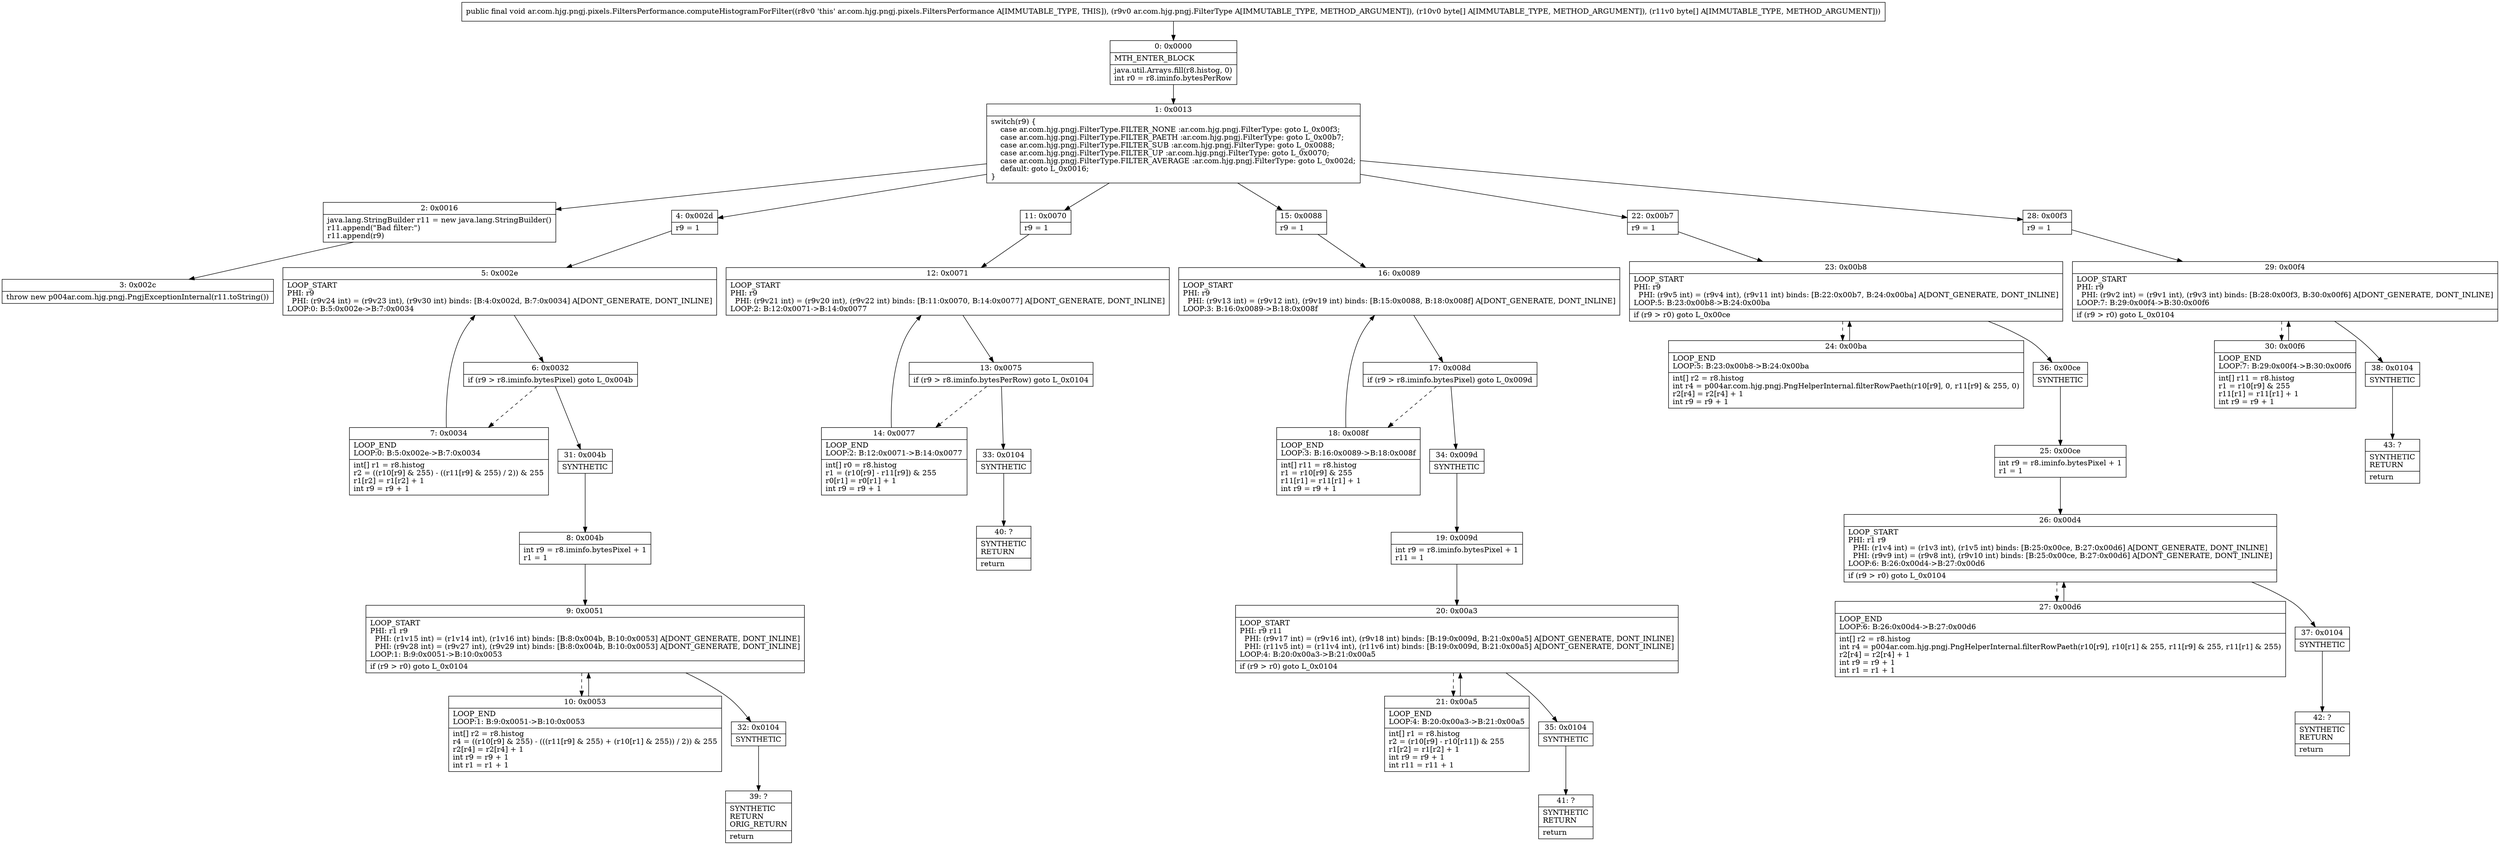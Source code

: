 digraph "CFG forar.com.hjg.pngj.pixels.FiltersPerformance.computeHistogramForFilter(Lar\/com\/hjg\/pngj\/FilterType;[B[B)V" {
Node_0 [shape=record,label="{0\:\ 0x0000|MTH_ENTER_BLOCK\l|java.util.Arrays.fill(r8.histog, 0)\lint r0 = r8.iminfo.bytesPerRow\l}"];
Node_1 [shape=record,label="{1\:\ 0x0013|switch(r9) \{\l    case ar.com.hjg.pngj.FilterType.FILTER_NONE :ar.com.hjg.pngj.FilterType: goto L_0x00f3;\l    case ar.com.hjg.pngj.FilterType.FILTER_PAETH :ar.com.hjg.pngj.FilterType: goto L_0x00b7;\l    case ar.com.hjg.pngj.FilterType.FILTER_SUB :ar.com.hjg.pngj.FilterType: goto L_0x0088;\l    case ar.com.hjg.pngj.FilterType.FILTER_UP :ar.com.hjg.pngj.FilterType: goto L_0x0070;\l    case ar.com.hjg.pngj.FilterType.FILTER_AVERAGE :ar.com.hjg.pngj.FilterType: goto L_0x002d;\l    default: goto L_0x0016;\l\}\l}"];
Node_2 [shape=record,label="{2\:\ 0x0016|java.lang.StringBuilder r11 = new java.lang.StringBuilder()\lr11.append(\"Bad filter:\")\lr11.append(r9)\l}"];
Node_3 [shape=record,label="{3\:\ 0x002c|throw new p004ar.com.hjg.pngj.PngjExceptionInternal(r11.toString())\l}"];
Node_4 [shape=record,label="{4\:\ 0x002d|r9 = 1\l}"];
Node_5 [shape=record,label="{5\:\ 0x002e|LOOP_START\lPHI: r9 \l  PHI: (r9v24 int) = (r9v23 int), (r9v30 int) binds: [B:4:0x002d, B:7:0x0034] A[DONT_GENERATE, DONT_INLINE]\lLOOP:0: B:5:0x002e\-\>B:7:0x0034\l}"];
Node_6 [shape=record,label="{6\:\ 0x0032|if (r9 \> r8.iminfo.bytesPixel) goto L_0x004b\l}"];
Node_7 [shape=record,label="{7\:\ 0x0034|LOOP_END\lLOOP:0: B:5:0x002e\-\>B:7:0x0034\l|int[] r1 = r8.histog\lr2 = ((r10[r9] & 255) \- ((r11[r9] & 255) \/ 2)) & 255\lr1[r2] = r1[r2] + 1\lint r9 = r9 + 1\l}"];
Node_8 [shape=record,label="{8\:\ 0x004b|int r9 = r8.iminfo.bytesPixel + 1\lr1 = 1\l}"];
Node_9 [shape=record,label="{9\:\ 0x0051|LOOP_START\lPHI: r1 r9 \l  PHI: (r1v15 int) = (r1v14 int), (r1v16 int) binds: [B:8:0x004b, B:10:0x0053] A[DONT_GENERATE, DONT_INLINE]\l  PHI: (r9v28 int) = (r9v27 int), (r9v29 int) binds: [B:8:0x004b, B:10:0x0053] A[DONT_GENERATE, DONT_INLINE]\lLOOP:1: B:9:0x0051\-\>B:10:0x0053\l|if (r9 \> r0) goto L_0x0104\l}"];
Node_10 [shape=record,label="{10\:\ 0x0053|LOOP_END\lLOOP:1: B:9:0x0051\-\>B:10:0x0053\l|int[] r2 = r8.histog\lr4 = ((r10[r9] & 255) \- (((r11[r9] & 255) + (r10[r1] & 255)) \/ 2)) & 255\lr2[r4] = r2[r4] + 1\lint r9 = r9 + 1\lint r1 = r1 + 1\l}"];
Node_11 [shape=record,label="{11\:\ 0x0070|r9 = 1\l}"];
Node_12 [shape=record,label="{12\:\ 0x0071|LOOP_START\lPHI: r9 \l  PHI: (r9v21 int) = (r9v20 int), (r9v22 int) binds: [B:11:0x0070, B:14:0x0077] A[DONT_GENERATE, DONT_INLINE]\lLOOP:2: B:12:0x0071\-\>B:14:0x0077\l}"];
Node_13 [shape=record,label="{13\:\ 0x0075|if (r9 \> r8.iminfo.bytesPerRow) goto L_0x0104\l}"];
Node_14 [shape=record,label="{14\:\ 0x0077|LOOP_END\lLOOP:2: B:12:0x0071\-\>B:14:0x0077\l|int[] r0 = r8.histog\lr1 = (r10[r9] \- r11[r9]) & 255\lr0[r1] = r0[r1] + 1\lint r9 = r9 + 1\l}"];
Node_15 [shape=record,label="{15\:\ 0x0088|r9 = 1\l}"];
Node_16 [shape=record,label="{16\:\ 0x0089|LOOP_START\lPHI: r9 \l  PHI: (r9v13 int) = (r9v12 int), (r9v19 int) binds: [B:15:0x0088, B:18:0x008f] A[DONT_GENERATE, DONT_INLINE]\lLOOP:3: B:16:0x0089\-\>B:18:0x008f\l}"];
Node_17 [shape=record,label="{17\:\ 0x008d|if (r9 \> r8.iminfo.bytesPixel) goto L_0x009d\l}"];
Node_18 [shape=record,label="{18\:\ 0x008f|LOOP_END\lLOOP:3: B:16:0x0089\-\>B:18:0x008f\l|int[] r11 = r8.histog\lr1 = r10[r9] & 255\lr11[r1] = r11[r1] + 1\lint r9 = r9 + 1\l}"];
Node_19 [shape=record,label="{19\:\ 0x009d|int r9 = r8.iminfo.bytesPixel + 1\lr11 = 1\l}"];
Node_20 [shape=record,label="{20\:\ 0x00a3|LOOP_START\lPHI: r9 r11 \l  PHI: (r9v17 int) = (r9v16 int), (r9v18 int) binds: [B:19:0x009d, B:21:0x00a5] A[DONT_GENERATE, DONT_INLINE]\l  PHI: (r11v5 int) = (r11v4 int), (r11v6 int) binds: [B:19:0x009d, B:21:0x00a5] A[DONT_GENERATE, DONT_INLINE]\lLOOP:4: B:20:0x00a3\-\>B:21:0x00a5\l|if (r9 \> r0) goto L_0x0104\l}"];
Node_21 [shape=record,label="{21\:\ 0x00a5|LOOP_END\lLOOP:4: B:20:0x00a3\-\>B:21:0x00a5\l|int[] r1 = r8.histog\lr2 = (r10[r9] \- r10[r11]) & 255\lr1[r2] = r1[r2] + 1\lint r9 = r9 + 1\lint r11 = r11 + 1\l}"];
Node_22 [shape=record,label="{22\:\ 0x00b7|r9 = 1\l}"];
Node_23 [shape=record,label="{23\:\ 0x00b8|LOOP_START\lPHI: r9 \l  PHI: (r9v5 int) = (r9v4 int), (r9v11 int) binds: [B:22:0x00b7, B:24:0x00ba] A[DONT_GENERATE, DONT_INLINE]\lLOOP:5: B:23:0x00b8\-\>B:24:0x00ba\l|if (r9 \> r0) goto L_0x00ce\l}"];
Node_24 [shape=record,label="{24\:\ 0x00ba|LOOP_END\lLOOP:5: B:23:0x00b8\-\>B:24:0x00ba\l|int[] r2 = r8.histog\lint r4 = p004ar.com.hjg.pngj.PngHelperInternal.filterRowPaeth(r10[r9], 0, r11[r9] & 255, 0)\lr2[r4] = r2[r4] + 1\lint r9 = r9 + 1\l}"];
Node_25 [shape=record,label="{25\:\ 0x00ce|int r9 = r8.iminfo.bytesPixel + 1\lr1 = 1\l}"];
Node_26 [shape=record,label="{26\:\ 0x00d4|LOOP_START\lPHI: r1 r9 \l  PHI: (r1v4 int) = (r1v3 int), (r1v5 int) binds: [B:25:0x00ce, B:27:0x00d6] A[DONT_GENERATE, DONT_INLINE]\l  PHI: (r9v9 int) = (r9v8 int), (r9v10 int) binds: [B:25:0x00ce, B:27:0x00d6] A[DONT_GENERATE, DONT_INLINE]\lLOOP:6: B:26:0x00d4\-\>B:27:0x00d6\l|if (r9 \> r0) goto L_0x0104\l}"];
Node_27 [shape=record,label="{27\:\ 0x00d6|LOOP_END\lLOOP:6: B:26:0x00d4\-\>B:27:0x00d6\l|int[] r2 = r8.histog\lint r4 = p004ar.com.hjg.pngj.PngHelperInternal.filterRowPaeth(r10[r9], r10[r1] & 255, r11[r9] & 255, r11[r1] & 255)\lr2[r4] = r2[r4] + 1\lint r9 = r9 + 1\lint r1 = r1 + 1\l}"];
Node_28 [shape=record,label="{28\:\ 0x00f3|r9 = 1\l}"];
Node_29 [shape=record,label="{29\:\ 0x00f4|LOOP_START\lPHI: r9 \l  PHI: (r9v2 int) = (r9v1 int), (r9v3 int) binds: [B:28:0x00f3, B:30:0x00f6] A[DONT_GENERATE, DONT_INLINE]\lLOOP:7: B:29:0x00f4\-\>B:30:0x00f6\l|if (r9 \> r0) goto L_0x0104\l}"];
Node_30 [shape=record,label="{30\:\ 0x00f6|LOOP_END\lLOOP:7: B:29:0x00f4\-\>B:30:0x00f6\l|int[] r11 = r8.histog\lr1 = r10[r9] & 255\lr11[r1] = r11[r1] + 1\lint r9 = r9 + 1\l}"];
Node_31 [shape=record,label="{31\:\ 0x004b|SYNTHETIC\l}"];
Node_32 [shape=record,label="{32\:\ 0x0104|SYNTHETIC\l}"];
Node_33 [shape=record,label="{33\:\ 0x0104|SYNTHETIC\l}"];
Node_34 [shape=record,label="{34\:\ 0x009d|SYNTHETIC\l}"];
Node_35 [shape=record,label="{35\:\ 0x0104|SYNTHETIC\l}"];
Node_36 [shape=record,label="{36\:\ 0x00ce|SYNTHETIC\l}"];
Node_37 [shape=record,label="{37\:\ 0x0104|SYNTHETIC\l}"];
Node_38 [shape=record,label="{38\:\ 0x0104|SYNTHETIC\l}"];
Node_39 [shape=record,label="{39\:\ ?|SYNTHETIC\lRETURN\lORIG_RETURN\l|return\l}"];
Node_40 [shape=record,label="{40\:\ ?|SYNTHETIC\lRETURN\l|return\l}"];
Node_41 [shape=record,label="{41\:\ ?|SYNTHETIC\lRETURN\l|return\l}"];
Node_42 [shape=record,label="{42\:\ ?|SYNTHETIC\lRETURN\l|return\l}"];
Node_43 [shape=record,label="{43\:\ ?|SYNTHETIC\lRETURN\l|return\l}"];
MethodNode[shape=record,label="{public final void ar.com.hjg.pngj.pixels.FiltersPerformance.computeHistogramForFilter((r8v0 'this' ar.com.hjg.pngj.pixels.FiltersPerformance A[IMMUTABLE_TYPE, THIS]), (r9v0 ar.com.hjg.pngj.FilterType A[IMMUTABLE_TYPE, METHOD_ARGUMENT]), (r10v0 byte[] A[IMMUTABLE_TYPE, METHOD_ARGUMENT]), (r11v0 byte[] A[IMMUTABLE_TYPE, METHOD_ARGUMENT])) }"];
MethodNode -> Node_0;
Node_0 -> Node_1;
Node_1 -> Node_2;
Node_1 -> Node_4;
Node_1 -> Node_11;
Node_1 -> Node_15;
Node_1 -> Node_22;
Node_1 -> Node_28;
Node_2 -> Node_3;
Node_4 -> Node_5;
Node_5 -> Node_6;
Node_6 -> Node_7[style=dashed];
Node_6 -> Node_31;
Node_7 -> Node_5;
Node_8 -> Node_9;
Node_9 -> Node_10[style=dashed];
Node_9 -> Node_32;
Node_10 -> Node_9;
Node_11 -> Node_12;
Node_12 -> Node_13;
Node_13 -> Node_14[style=dashed];
Node_13 -> Node_33;
Node_14 -> Node_12;
Node_15 -> Node_16;
Node_16 -> Node_17;
Node_17 -> Node_18[style=dashed];
Node_17 -> Node_34;
Node_18 -> Node_16;
Node_19 -> Node_20;
Node_20 -> Node_21[style=dashed];
Node_20 -> Node_35;
Node_21 -> Node_20;
Node_22 -> Node_23;
Node_23 -> Node_24[style=dashed];
Node_23 -> Node_36;
Node_24 -> Node_23;
Node_25 -> Node_26;
Node_26 -> Node_27[style=dashed];
Node_26 -> Node_37;
Node_27 -> Node_26;
Node_28 -> Node_29;
Node_29 -> Node_30[style=dashed];
Node_29 -> Node_38;
Node_30 -> Node_29;
Node_31 -> Node_8;
Node_32 -> Node_39;
Node_33 -> Node_40;
Node_34 -> Node_19;
Node_35 -> Node_41;
Node_36 -> Node_25;
Node_37 -> Node_42;
Node_38 -> Node_43;
}

